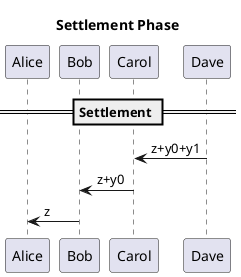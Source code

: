 @startuml
title Settlement Phase
participant Alice
participant Bob
participant Carol
participant Dave

== Settlement ==

Dave -> Carol: z+y0+y1
Carol -> Bob: z+y0
Bob -> Alice: z

@enduml
